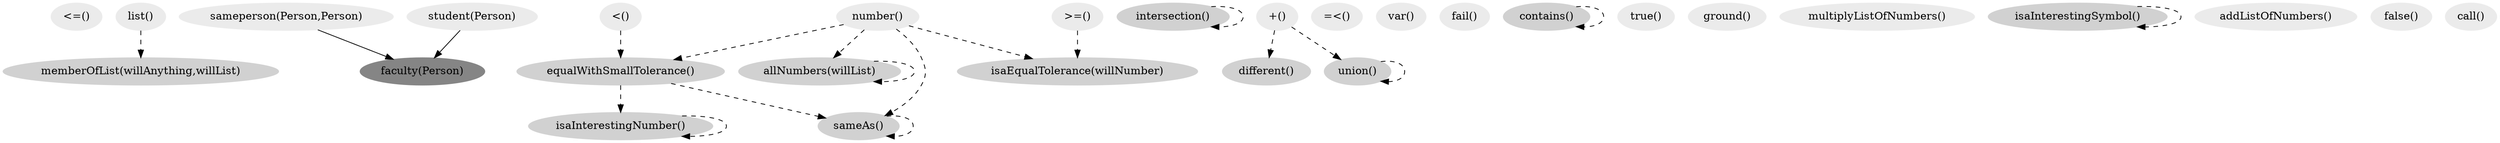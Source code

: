 digraph RDN{
0[style="filled" label="<=()" color="gray92"];
1[style="filled" label="memberOfList(willAnything,willList)" color="gray82"];
8 -> 1[label="" style=dashed];
2[style="filled" label="faculty(Person)" color="gray52"];
16 -> 2[label="" style=solid];
18 -> 2[label="" style=solid];
3[style="filled" label="number()" color="gray92"];
4[style="filled" label="intersection()" color="gray82"];
4 -> 4[label="" style=dashed];
5[style="filled" label="different()" color="gray82"];
21 -> 5[label="" style=dashed];
6[style="filled" label="=<()" color="gray92"];
7[style="filled" label="var()" color="gray92"];
8[style="filled" label="list()" color="gray92"];
9[style="filled" label="equalWithSmallTolerance()" color="gray82"];
14 -> 9[label="" style=dashed];
3 -> 9[label="" style=dashed];
10[style="filled" label="fail()" color="gray92"];
11[style="filled" label="contains()" color="gray82"];
11 -> 11[label="" style=dashed];
12[style="filled" label="true()" color="gray92"];
13[style="filled" label="ground()" color="gray92"];
14[style="filled" label="<()" color="gray92"];
15[style="filled" label="multiplyListOfNumbers()" color="gray92"];
16[style="filled" label="sameperson(Person,Person)" color="gray92"];
17[style="filled" label=">=()" color="gray92"];
18[style="filled" label="student(Person)" color="gray92"];
19[style="filled" label="allNumbers(willList)" color="gray82"];
3 -> 19[label="" style=dashed];
19 -> 19[label="" style=dashed];
20[style="filled" label="isaInterestingNumber()" color="gray82"];
20 -> 20[label="" style=dashed];
9 -> 20[label="" style=dashed];
21[style="filled" label="\+()" color="gray92"];
22[style="filled" label="isaInterestingSymbol()" color="gray82"];
22 -> 22[label="" style=dashed];
23[style="filled" label="isaEqualTolerance(willNumber)" color="gray82"];
17 -> 23[label="" style=dashed];
3 -> 23[label="" style=dashed];
24[style="filled" label="addListOfNumbers()" color="gray92"];
25[style="filled" label="false()" color="gray92"];
26[style="filled" label="union()" color="gray82"];
26 -> 26[label="" style=dashed];
21 -> 26[label="" style=dashed];
27[style="filled" label="call()" color="gray92"];
28[style="filled" label="sameAs()" color="gray82"];
3 -> 28[label="" style=dashed];
28 -> 28[label="" style=dashed];
9 -> 28[label="" style=dashed];
}
